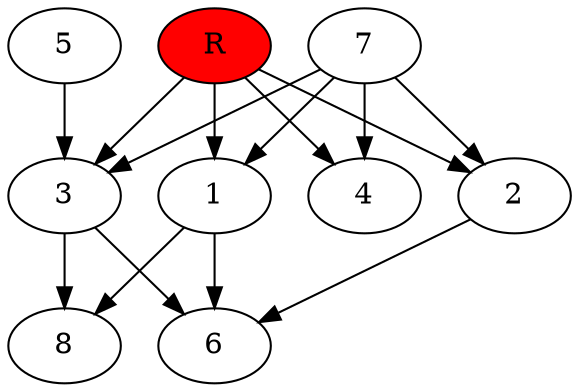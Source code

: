 digraph prb29787 {
	1
	2
	3
	4
	5
	6
	7
	8
	R [fillcolor="#ff0000" style=filled]
	1 -> 6
	1 -> 8
	2 -> 6
	3 -> 6
	3 -> 8
	5 -> 3
	7 -> 1
	7 -> 2
	7 -> 3
	7 -> 4
	R -> 1
	R -> 2
	R -> 3
	R -> 4
}
